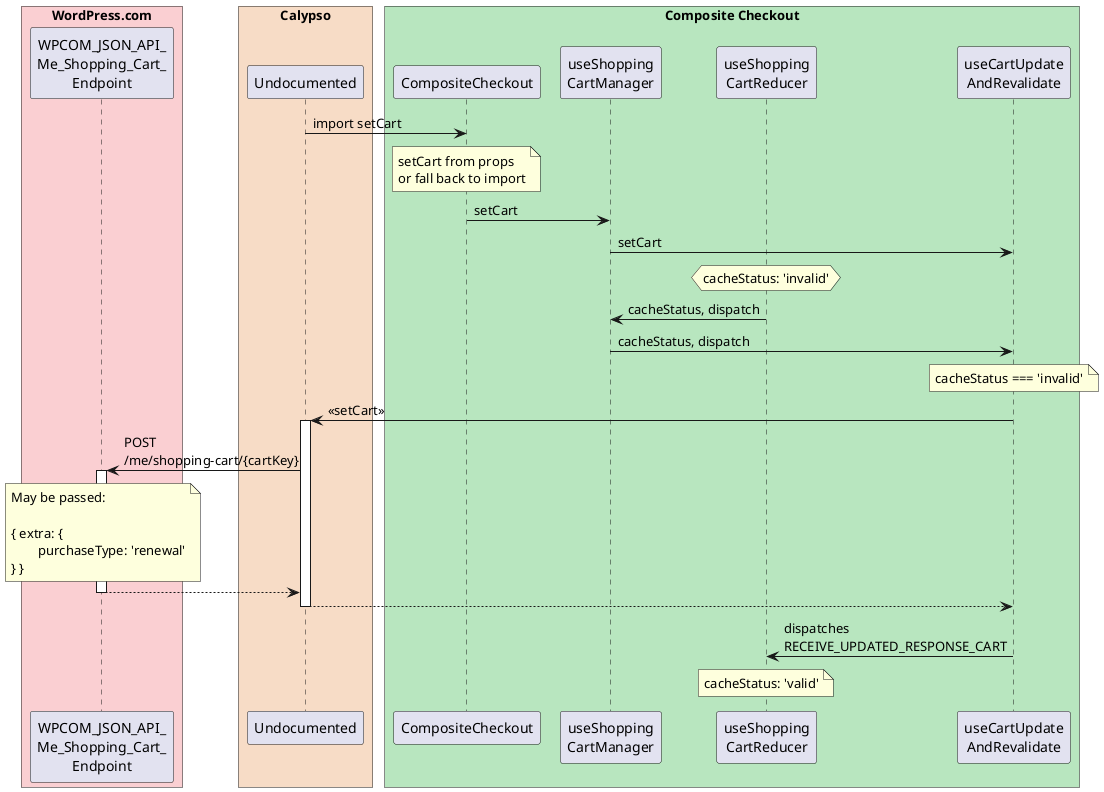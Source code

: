 @startuml

'red: #facfd2
'orange: #f7dcc6
'yellow: #f5e6b3
'green: #b8e6bf

skinparam ParticipantPadding 5
skinparam BoxPadding 5
box "WordPress.com" #facfd2
  participant WPCOM_JSON_API_Me_Shopping_Cart_Endpoint as "WPCOM_JSON_API_\nMe_Shopping_Cart_\nEndpoint"
end box
box "Calypso" #f7dcc6
  participant Undocumented
end box
box "Composite Checkout" #b8e6bf
  participant CompositeCheckout
  participant useShoppingCartManager as "useShopping\nCartManager"
  participant useShoppingCartReducer as "useShopping\nCartReducer"
  participant useCartUpdateAndRevalidate as "useCartUpdate\nAndRevalidate"
end box

'Imports
Undocumented -> CompositeCheckout : import setCart
note over CompositeCheckout
	setCart from props
	or fall back to import
end note
CompositeCheckout -> useShoppingCartManager : setCart
useShoppingCartManager -> useCartUpdateAndRevalidate : setCart
hnote over useShoppingCartReducer
	cacheStatus: 'invalid'
end hnote
useShoppingCartReducer -> useShoppingCartManager : cacheStatus, dispatch
useShoppingCartManager -> useCartUpdateAndRevalidate : cacheStatus, dispatch
note over useCartUpdateAndRevalidate
	cacheStatus === 'invalid'
end note
useCartUpdateAndRevalidate -> Undocumented : << setCart >>
activate Undocumented
Undocumented -> WPCOM_JSON_API_Me_Shopping_Cart_Endpoint : POST\n/me/shopping-cart/{cartKey}
activate WPCOM_JSON_API_Me_Shopping_Cart_Endpoint
'Explain renewal flags
note over WPCOM_JSON_API_Me_Shopping_Cart_Endpoint
	May be passed:

	{ extra: {
		purchaseType: 'renewal'
	} }
end note
return
return
useCartUpdateAndRevalidate -> useShoppingCartReducer : dispatches\nRECEIVE_UPDATED_RESPONSE_CART
note over useShoppingCartReducer
	cacheStatus: 'valid'
end note

@enduml
